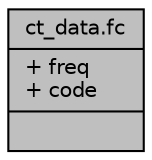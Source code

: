 digraph "ct_data.fc"
{
  edge [fontname="Helvetica",fontsize="10",labelfontname="Helvetica",labelfontsize="10"];
  node [fontname="Helvetica",fontsize="10",shape=record];
  Node1 [label="{ct_data.fc\n|+ freq\l+ code\l|}",height=0.2,width=0.4,color="black", fillcolor="grey75", style="filled", fontcolor="black"];
}
